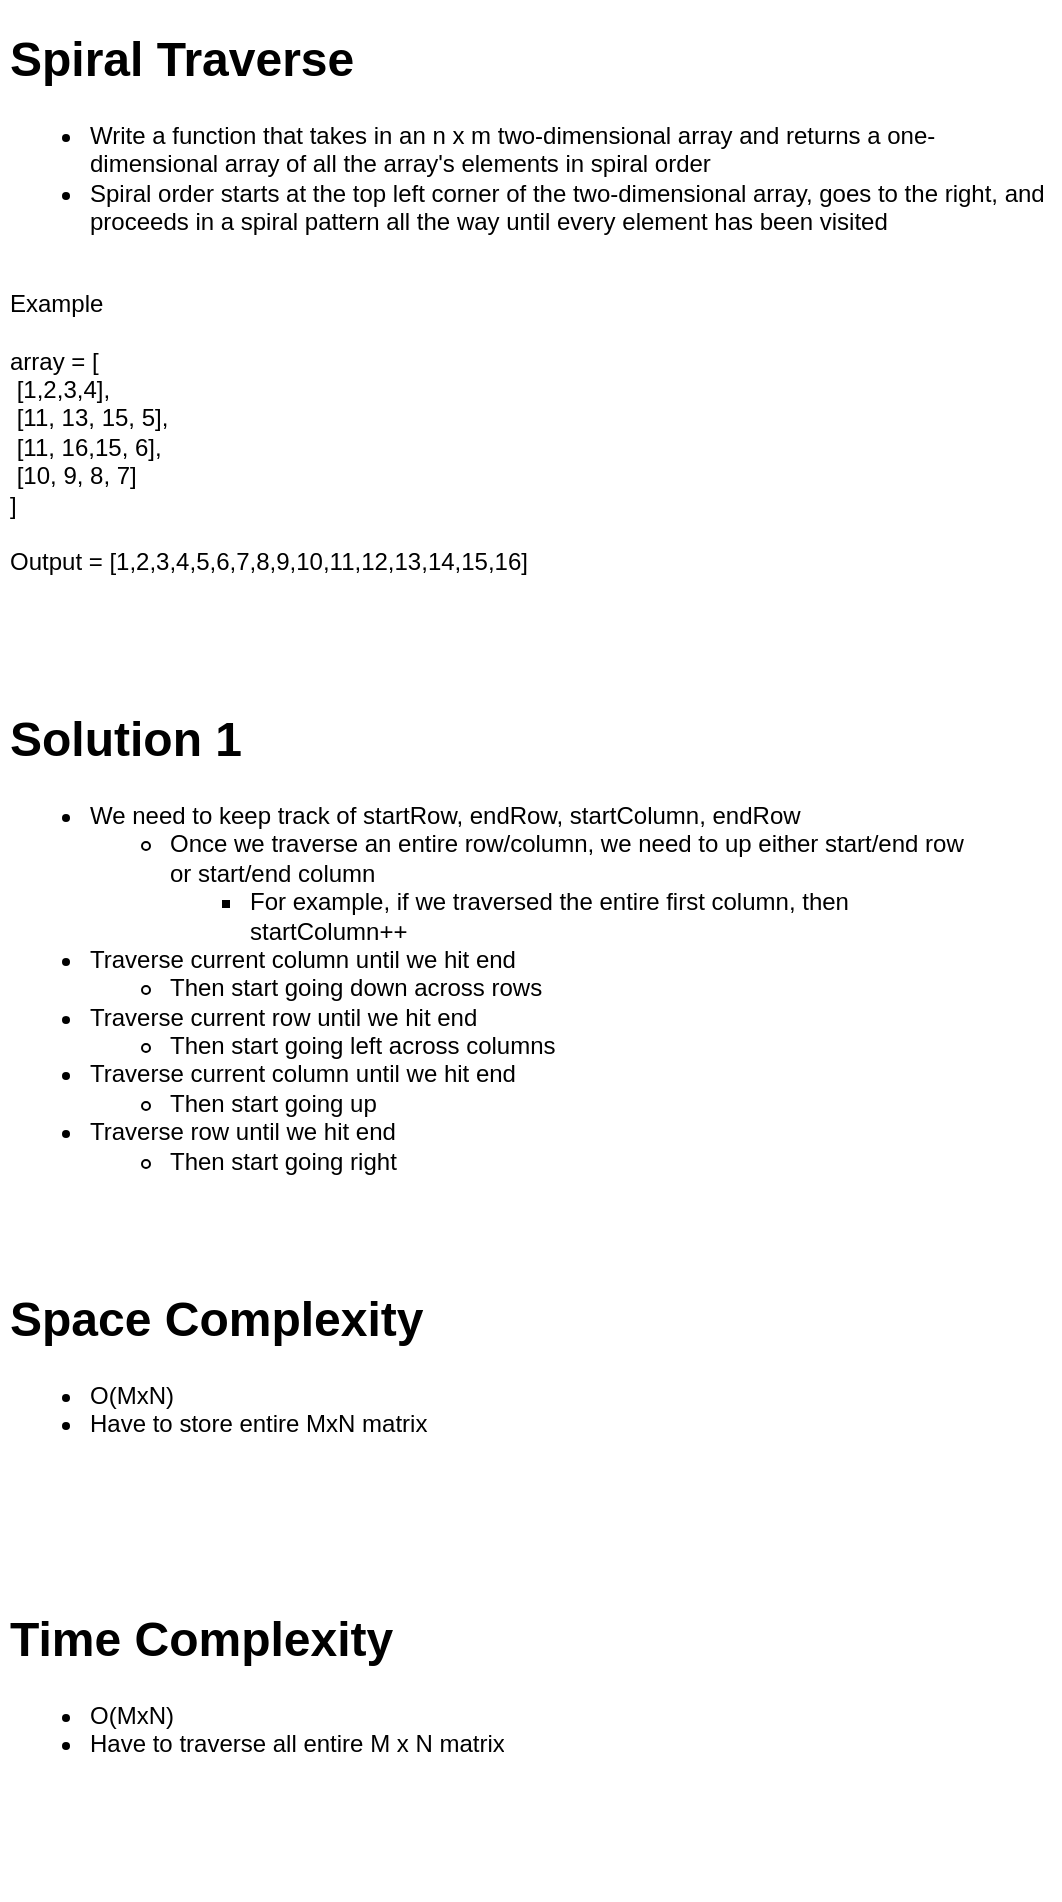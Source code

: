 <mxfile version="20.2.7" type="github">
  <diagram id="roDV2kf7TTpQiakgGkn3" name="Page-1">
    <mxGraphModel dx="1247" dy="699" grid="1" gridSize="10" guides="1" tooltips="1" connect="1" arrows="1" fold="1" page="1" pageScale="1" pageWidth="1100" pageHeight="850" math="0" shadow="0">
      <root>
        <mxCell id="0" />
        <mxCell id="1" parent="0" />
        <mxCell id="kQU2PhaHGbYmVckeRxvD-1" value="&lt;h1&gt;Spiral Traverse&lt;/h1&gt;&lt;p&gt;&lt;/p&gt;&lt;ul&gt;&lt;li&gt;Write a function that takes in an n x m two-dimensional array and returns a one-dimensional array of all the array&#39;s elements in spiral order&lt;/li&gt;&lt;li&gt;Spiral order starts at the top left corner of the two-dimensional array, goes to the right, and proceeds in a spiral pattern all the way until every element has been visited&lt;/li&gt;&lt;/ul&gt;&lt;div&gt;&lt;br&gt;&lt;/div&gt;&lt;div&gt;Example&lt;/div&gt;&lt;div&gt;&lt;span style=&quot;background-color: initial;&quot;&gt;&lt;br&gt;&lt;/span&gt;&lt;/div&gt;&lt;div&gt;&lt;span style=&quot;background-color: initial;&quot;&gt;array = [&amp;nbsp;&lt;/span&gt;&lt;/div&gt;&lt;div&gt;&lt;span style=&quot;background-color: initial;&quot;&gt;&lt;span style=&quot;white-space: pre;&quot;&gt;	&lt;/span&gt;[1,2,3,4],&lt;/span&gt;&lt;/div&gt;&lt;div&gt;&lt;span style=&quot;background-color: initial;&quot;&gt;&lt;span style=&quot;white-space: pre;&quot;&gt;	&lt;/span&gt;[11, 13, 15, 5],&lt;br&gt;&lt;/span&gt;&lt;/div&gt;&lt;div&gt;&lt;span style=&quot;background-color: initial;&quot;&gt;&lt;span style=&quot;white-space: pre;&quot;&gt;	&lt;/span&gt;[11, 16,15, 6],&lt;br&gt;&lt;/span&gt;&lt;/div&gt;&lt;div&gt;&lt;span style=&quot;background-color: initial;&quot;&gt;&lt;span style=&quot;white-space: pre;&quot;&gt;	&lt;/span&gt;[10, 9, 8, 7]&lt;br&gt;&lt;/span&gt;&lt;/div&gt;&lt;div&gt;]&lt;/div&gt;&lt;div&gt;&lt;br&gt;&lt;/div&gt;&lt;div&gt;Output = [1,2,3,4,5,6,7,8,9,10,11,12,13,14,15,16]&lt;/div&gt;&lt;p&gt;&lt;/p&gt;" style="text;html=1;strokeColor=none;fillColor=none;spacing=5;spacingTop=-20;whiteSpace=wrap;overflow=hidden;rounded=0;" vertex="1" parent="1">
          <mxGeometry x="100" y="50" width="530" height="310" as="geometry" />
        </mxCell>
        <mxCell id="kQU2PhaHGbYmVckeRxvD-2" value="&lt;h1&gt;&lt;span style=&quot;background-color: initial;&quot;&gt;Solution 1&lt;/span&gt;&lt;br&gt;&lt;/h1&gt;&lt;div&gt;&lt;ul&gt;&lt;li&gt;We need to keep track of startRow, endRow, startColumn, endRow&lt;/li&gt;&lt;ul&gt;&lt;li&gt;Once we traverse an entire row/column, we need to up either start/end row or start/end column&lt;/li&gt;&lt;ul&gt;&lt;li&gt;For example, if we traversed the entire first column, then startColumn++&lt;/li&gt;&lt;/ul&gt;&lt;/ul&gt;&lt;li&gt;Traverse current column until we hit end&lt;/li&gt;&lt;ul&gt;&lt;li&gt;Then start going down across rows&lt;/li&gt;&lt;/ul&gt;&lt;li&gt;Traverse current row until we hit end&lt;/li&gt;&lt;ul&gt;&lt;li&gt;Then start going left across columns&lt;/li&gt;&lt;/ul&gt;&lt;li&gt;Traverse current column until we hit end&lt;/li&gt;&lt;ul&gt;&lt;li&gt;Then start going up&lt;/li&gt;&lt;/ul&gt;&lt;li&gt;Traverse row until we hit end&lt;/li&gt;&lt;ul&gt;&lt;li&gt;Then start going right&lt;/li&gt;&lt;/ul&gt;&lt;/ul&gt;&lt;/div&gt;" style="text;html=1;strokeColor=none;fillColor=none;spacing=5;spacingTop=-20;whiteSpace=wrap;overflow=hidden;rounded=0;" vertex="1" parent="1">
          <mxGeometry x="100" y="390" width="490" height="245" as="geometry" />
        </mxCell>
        <mxCell id="kQU2PhaHGbYmVckeRxvD-4" value="&lt;h1&gt;&lt;span style=&quot;background-color: initial;&quot;&gt;Space Complexity&lt;/span&gt;&lt;br&gt;&lt;/h1&gt;&lt;div&gt;&lt;ul&gt;&lt;li&gt;O(MxN)&lt;/li&gt;&lt;li&gt;Have to store entire MxN matrix&lt;/li&gt;&lt;/ul&gt;&lt;/div&gt;" style="text;html=1;strokeColor=none;fillColor=none;spacing=5;spacingTop=-20;whiteSpace=wrap;overflow=hidden;rounded=0;" vertex="1" parent="1">
          <mxGeometry x="100" y="680" width="360" height="150" as="geometry" />
        </mxCell>
        <mxCell id="kQU2PhaHGbYmVckeRxvD-5" value="&lt;h1&gt;&lt;span style=&quot;background-color: initial;&quot;&gt;Time Complexity&lt;/span&gt;&lt;br&gt;&lt;/h1&gt;&lt;div&gt;&lt;ul&gt;&lt;li&gt;O(MxN)&lt;/li&gt;&lt;li&gt;Have to traverse all entire M x N matrix&lt;/li&gt;&lt;/ul&gt;&lt;/div&gt;" style="text;html=1;strokeColor=none;fillColor=none;spacing=5;spacingTop=-20;whiteSpace=wrap;overflow=hidden;rounded=0;" vertex="1" parent="1">
          <mxGeometry x="100" y="840" width="360" height="150" as="geometry" />
        </mxCell>
      </root>
    </mxGraphModel>
  </diagram>
</mxfile>
